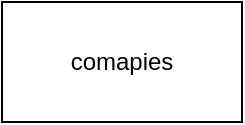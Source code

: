 <mxfile version="24.4.4" type="github">
  <diagram name="Page-1" id="uXB5LIt6kqsP0RmGYUAU">
    <mxGraphModel dx="954" dy="558" grid="1" gridSize="10" guides="1" tooltips="1" connect="1" arrows="1" fold="1" page="1" pageScale="1" pageWidth="850" pageHeight="1100" math="0" shadow="0">
      <root>
        <mxCell id="0" />
        <mxCell id="1" parent="0" />
        <mxCell id="pIZPzY1zts8C6MZ0jh2w-1" value="comapies" style="rounded=0;whiteSpace=wrap;html=1;" vertex="1" parent="1">
          <mxGeometry x="360" y="260" width="120" height="60" as="geometry" />
        </mxCell>
      </root>
    </mxGraphModel>
  </diagram>
</mxfile>
